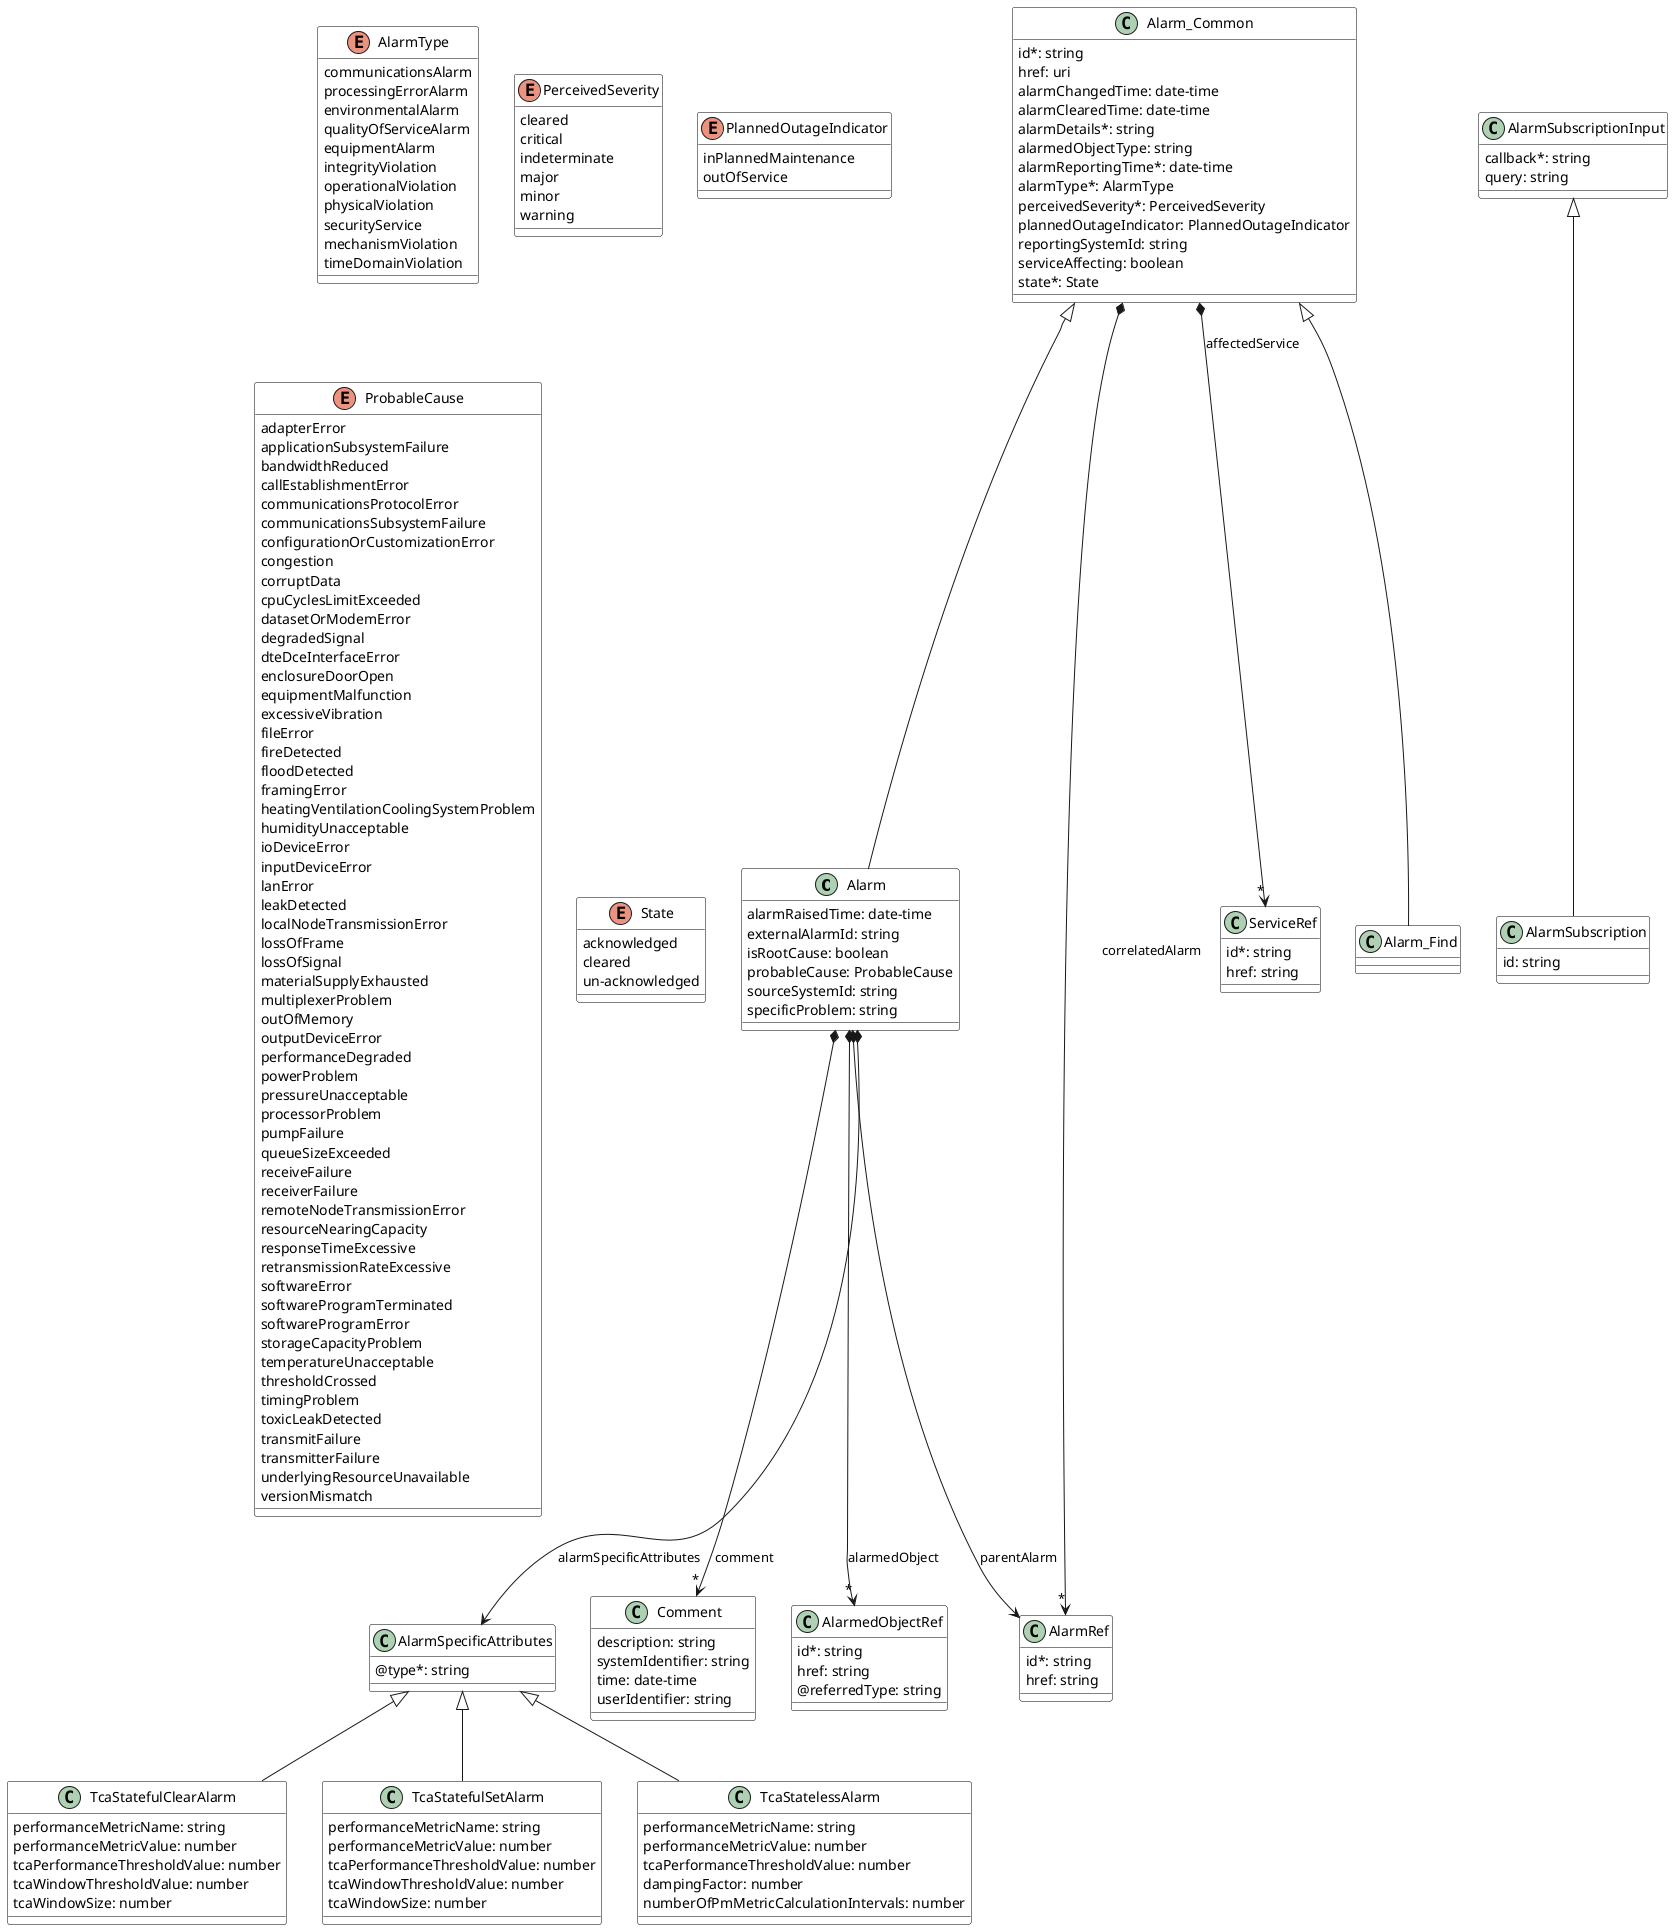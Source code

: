 @startuml alarmDataModel
skinparam {
    ClassBackgroundColor White
    ClassBorderColor Black
}

class Alarm {

    alarmRaisedTime: date-time
    externalAlarmId: string
    isRootCause: boolean
    probableCause: ProbableCause
    sourceSystemId: string
    specificProblem: string
}
Alarm_Common <|-- Alarm

Alarm *-->"*" AlarmedObjectRef : alarmedObject
Alarm *-->"*" Comment : comment
Alarm *--> AlarmRef : parentAlarm
Alarm *--> AlarmSpecificAttributes : alarmSpecificAttributes


class AlarmRef {

    id*: string
    href: string
}



class AlarmSpecificAttributes {

    @type*: string
}



class AlarmSubscription {

    id: string
}
AlarmSubscriptionInput <|-- AlarmSubscription



class AlarmSubscriptionInput {

    callback*: string
    query: string
}



enum AlarmType {

    communicationsAlarm
    processingErrorAlarm
    environmentalAlarm
    qualityOfServiceAlarm
    equipmentAlarm
    integrityViolation
    operationalViolation
    physicalViolation
    securityService
    mechanismViolation
    timeDomainViolation
}
class Alarm_Common {

    id*: string
    href: uri
    alarmChangedTime: date-time
    alarmClearedTime: date-time
    alarmDetails*: string
    alarmedObjectType: string
    alarmReportingTime*: date-time
    alarmType*: AlarmType
    perceivedSeverity*: PerceivedSeverity
    plannedOutageIndicator: PlannedOutageIndicator
    reportingSystemId: string
    serviceAffecting: boolean
    state*: State
}

Alarm_Common *-->"*" ServiceRef : affectedService
Alarm_Common *-->"*" AlarmRef : correlatedAlarm


class Alarm_Find {

}
Alarm_Common <|-- Alarm_Find



class AlarmedObjectRef {

    id*: string
    href: string
    @referredType: string
}



class Comment {

    description: string
    systemIdentifier: string
    time: date-time
    userIdentifier: string
}




enum PerceivedSeverity {

    cleared
    critical
    indeterminate
    major
    minor
    warning
}
enum PlannedOutageIndicator {

    inPlannedMaintenance
    outOfService
}
enum ProbableCause {

    adapterError
    applicationSubsystemFailure
    bandwidthReduced
    callEstablishmentError
    communicationsProtocolError
    communicationsSubsystemFailure
    configurationOrCustomizationError
    congestion
    corruptData
    cpuCyclesLimitExceeded
    datasetOrModemError
    degradedSignal
    dteDceInterfaceError
    enclosureDoorOpen
    equipmentMalfunction
    excessiveVibration
    fileError
    fireDetected
    floodDetected
    framingError
    heatingVentilationCoolingSystemProblem
    humidityUnacceptable
    ioDeviceError
    inputDeviceError
    lanError
    leakDetected
    localNodeTransmissionError
    lossOfFrame
    lossOfSignal
    materialSupplyExhausted
    multiplexerProblem
    outOfMemory
    outputDeviceError
    performanceDegraded
    powerProblem
    pressureUnacceptable
    processorProblem
    pumpFailure
    queueSizeExceeded
    receiveFailure
    receiverFailure
    remoteNodeTransmissionError
    resourceNearingCapacity
    responseTimeExcessive
    retransmissionRateExcessive
    softwareError
    softwareProgramTerminated
    softwareProgramError
    storageCapacityProblem
    temperatureUnacceptable
    thresholdCrossed
    timingProblem
    toxicLeakDetected
    transmitFailure
    transmitterFailure
    underlyingResourceUnavailable
    versionMismatch
}
class ServiceRef {

    id*: string
    href: string
}



enum State {

    acknowledged
    cleared
    un-acknowledged
}
class TcaStatefulClearAlarm {

    performanceMetricName: string
    performanceMetricValue: number
    tcaPerformanceThresholdValue: number
    tcaWindowThresholdValue: number
    tcaWindowSize: number
}
AlarmSpecificAttributes <|-- TcaStatefulClearAlarm



class TcaStatefulSetAlarm {

    performanceMetricName: string
    performanceMetricValue: number
    tcaPerformanceThresholdValue: number
    tcaWindowThresholdValue: number
    tcaWindowSize: number
}
AlarmSpecificAttributes <|-- TcaStatefulSetAlarm



class TcaStatelessAlarm {

    performanceMetricName: string
    performanceMetricValue: number
    tcaPerformanceThresholdValue: number
    dampingFactor: number
    numberOfPmMetricCalculationIntervals: number
}
AlarmSpecificAttributes <|-- TcaStatelessAlarm



@enduml
